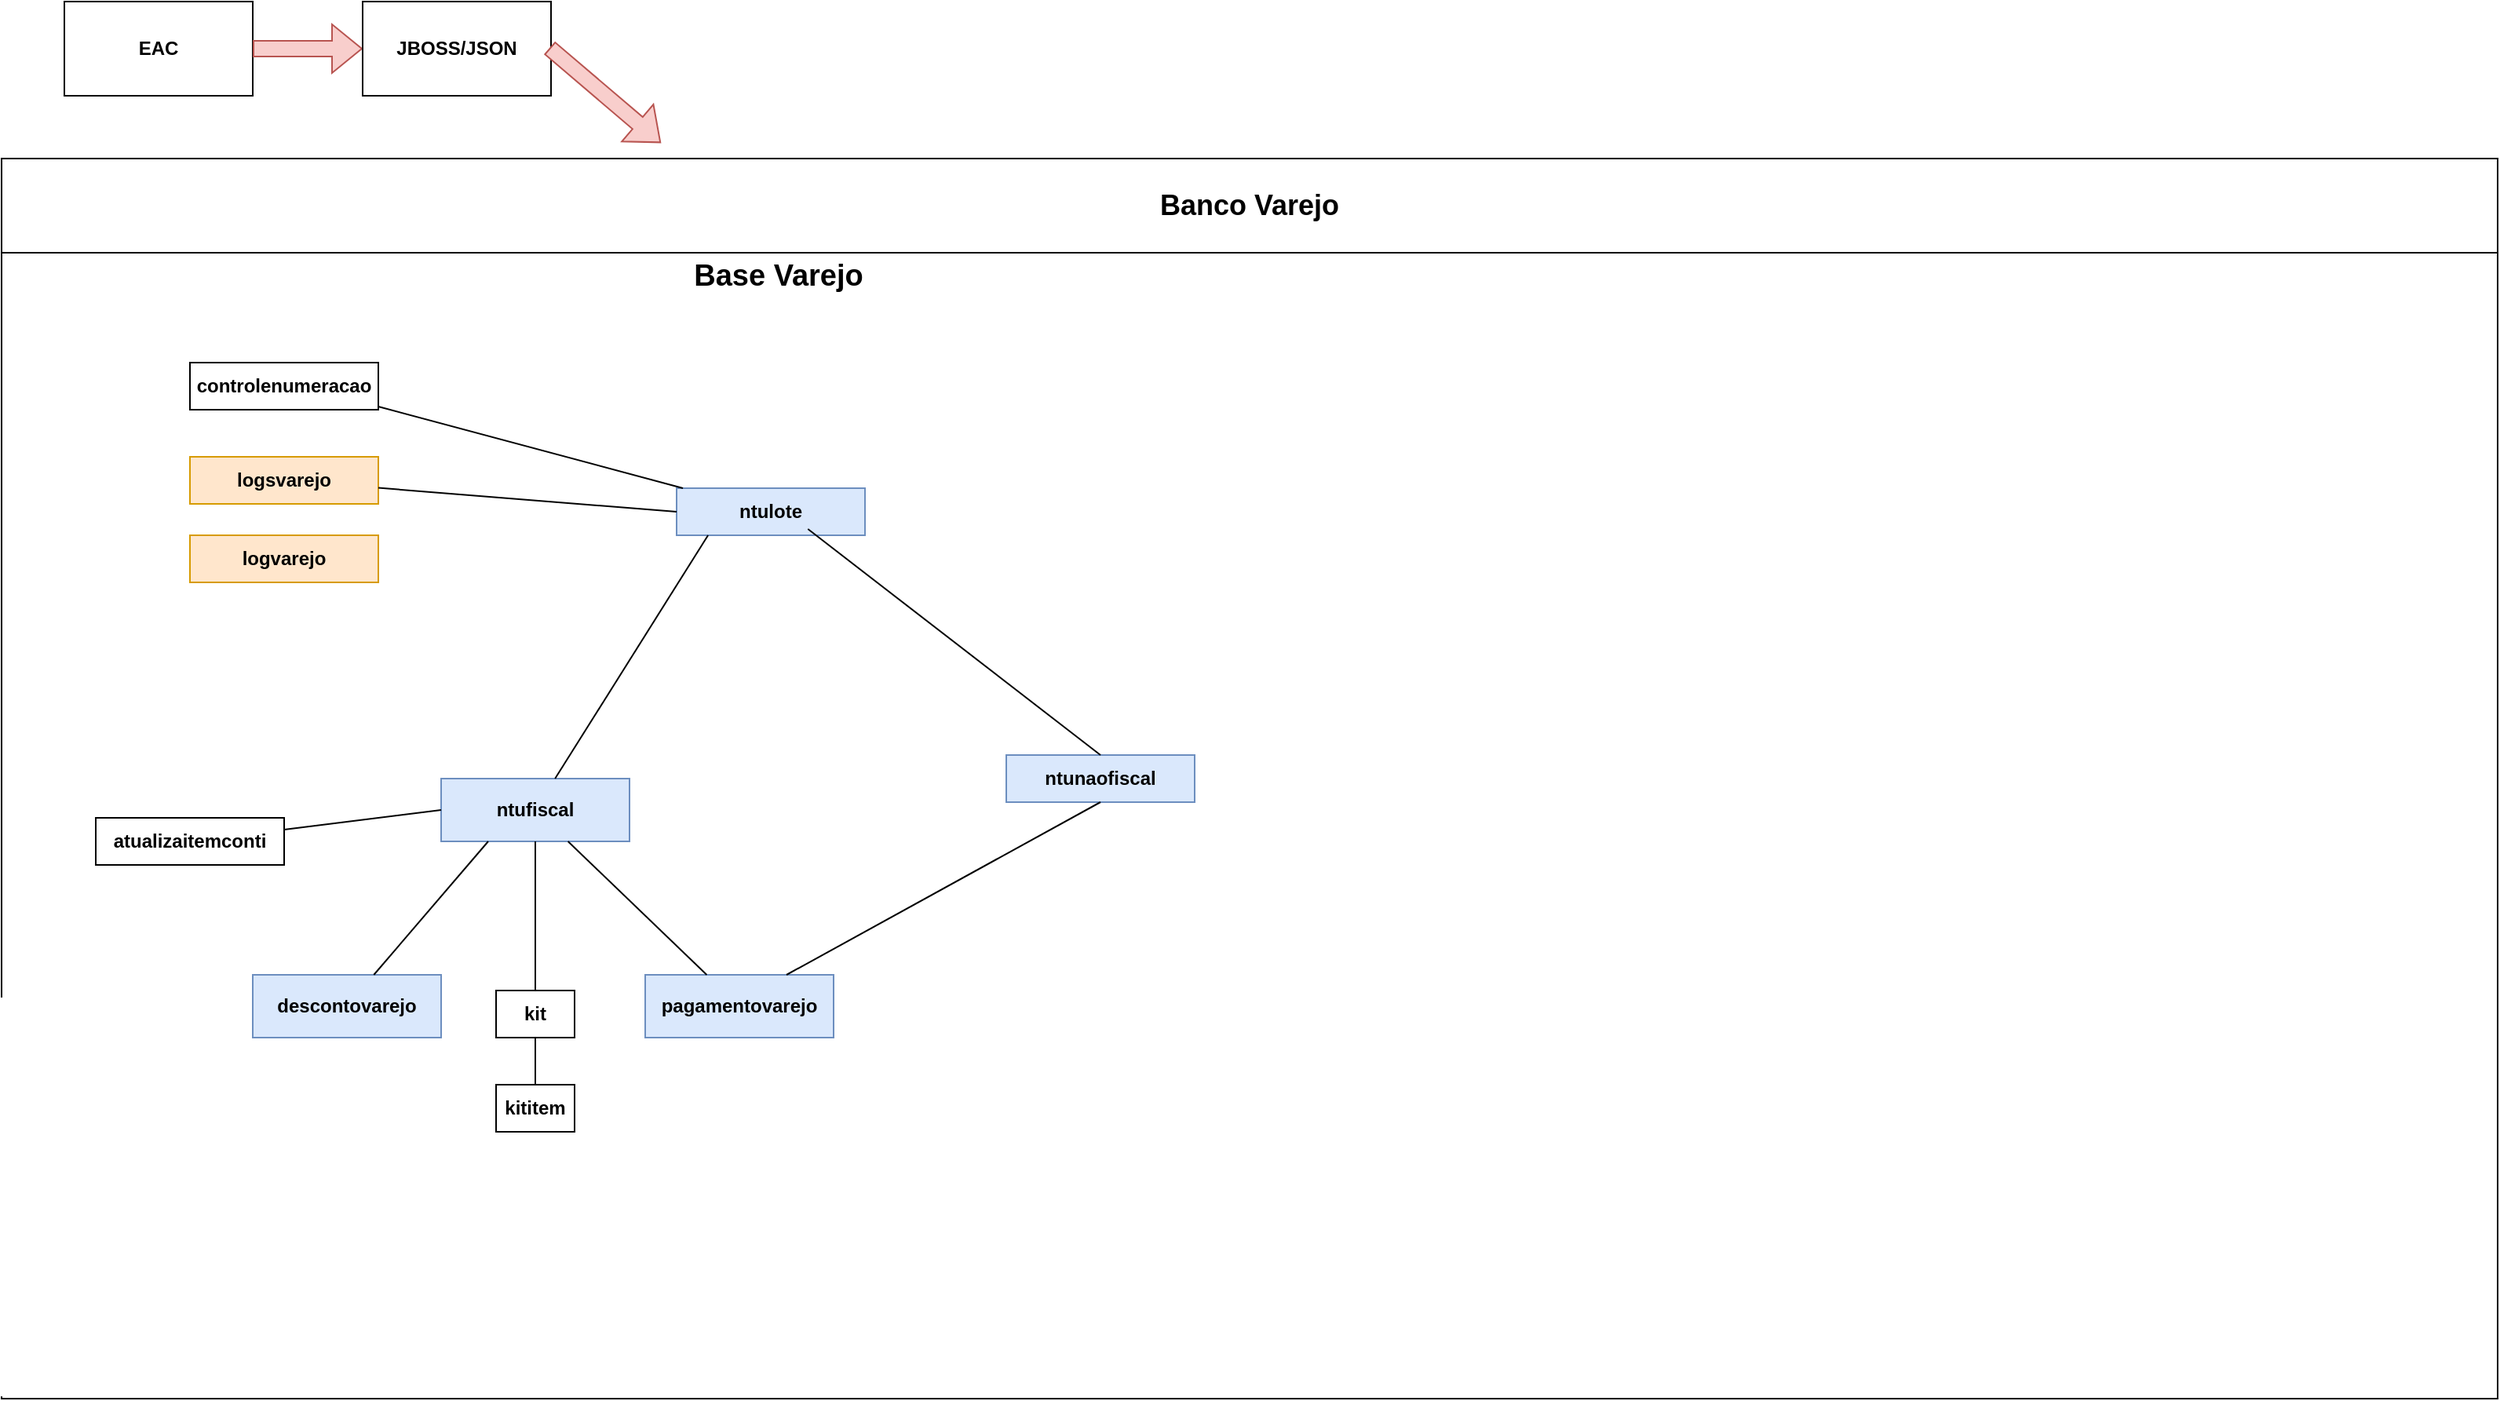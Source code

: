<mxfile version="24.8.3">
  <diagram name="Página-1" id="FDauyTZt1tEnSKzN2Nx_">
    <mxGraphModel dx="1489" dy="807" grid="1" gridSize="10" guides="1" tooltips="1" connect="1" arrows="1" fold="1" page="1" pageScale="1" pageWidth="827" pageHeight="1169" math="0" shadow="0">
      <root>
        <mxCell id="0" />
        <mxCell id="1" parent="0" />
        <mxCell id="ISaxsZZ3wChS0lHazxAm-1" value="&lt;b&gt;EAC&lt;/b&gt;" style="rounded=0;whiteSpace=wrap;html=1;" vertex="1" parent="1">
          <mxGeometry x="70" y="90" width="120" height="60" as="geometry" />
        </mxCell>
        <mxCell id="ISaxsZZ3wChS0lHazxAm-2" value="" style="shape=flexArrow;endArrow=classic;html=1;rounded=0;fillColor=#f8cecc;strokeColor=#b85450;" edge="1" parent="1">
          <mxGeometry width="50" height="50" relative="1" as="geometry">
            <mxPoint x="190" y="120" as="sourcePoint" />
            <mxPoint x="260" y="120" as="targetPoint" />
          </mxGeometry>
        </mxCell>
        <mxCell id="ISaxsZZ3wChS0lHazxAm-3" value="&lt;b&gt;JBOSS/JSON&lt;/b&gt;" style="rounded=0;whiteSpace=wrap;html=1;" vertex="1" parent="1">
          <mxGeometry x="260" y="90" width="120" height="60" as="geometry" />
        </mxCell>
        <mxCell id="ISaxsZZ3wChS0lHazxAm-4" value="" style="shape=flexArrow;endArrow=classic;html=1;rounded=0;fillColor=#f8cecc;strokeColor=#b85450;" edge="1" parent="1">
          <mxGeometry width="50" height="50" relative="1" as="geometry">
            <mxPoint x="379" y="119.5" as="sourcePoint" />
            <mxPoint x="450" y="180" as="targetPoint" />
          </mxGeometry>
        </mxCell>
        <mxCell id="ISaxsZZ3wChS0lHazxAm-5" value="" style="rounded=0;whiteSpace=wrap;html=1;" vertex="1" parent="1">
          <mxGeometry x="30" y="250" width="1590" height="730" as="geometry" />
        </mxCell>
        <mxCell id="ISaxsZZ3wChS0lHazxAm-6" value="&lt;b style=&quot;font-size: 18px;&quot;&gt;Banco Varejo&lt;/b&gt;" style="rounded=0;whiteSpace=wrap;html=1;fontSize=18;" vertex="1" parent="1">
          <mxGeometry x="30" y="190" width="1590" height="60" as="geometry" />
        </mxCell>
        <mxCell id="ISaxsZZ3wChS0lHazxAm-7" value="&lt;b&gt;Base Varejo&lt;/b&gt;" style="text;html=1;align=center;verticalAlign=middle;whiteSpace=wrap;rounded=0;fontSize=19;" vertex="1" parent="1">
          <mxGeometry x="470" y="250" width="110" height="30" as="geometry" />
        </mxCell>
        <mxCell id="ISaxsZZ3wChS0lHazxAm-8" value="&lt;b&gt;controlenumeracao&lt;/b&gt;" style="rounded=0;whiteSpace=wrap;html=1;" vertex="1" parent="1">
          <mxGeometry x="150" y="320" width="120" height="30" as="geometry" />
        </mxCell>
        <mxCell id="ISaxsZZ3wChS0lHazxAm-9" value="&lt;b&gt;logsvarejo&lt;/b&gt;" style="rounded=0;whiteSpace=wrap;html=1;fillColor=#ffe6cc;strokeColor=#d79b00;" vertex="1" parent="1">
          <mxGeometry x="150" y="380" width="120" height="30" as="geometry" />
        </mxCell>
        <mxCell id="ISaxsZZ3wChS0lHazxAm-10" value="&lt;b&gt;logvarejo&lt;/b&gt;" style="rounded=0;whiteSpace=wrap;html=1;fillColor=#ffe6cc;strokeColor=#d79b00;" vertex="1" parent="1">
          <mxGeometry x="150" y="430" width="120" height="30" as="geometry" />
        </mxCell>
        <mxCell id="ISaxsZZ3wChS0lHazxAm-11" value="&lt;b&gt;ntulote&lt;/b&gt;" style="rounded=0;whiteSpace=wrap;html=1;fillColor=#dae8fc;strokeColor=#6c8ebf;" vertex="1" parent="1">
          <mxGeometry x="460" y="400" width="120" height="30" as="geometry" />
        </mxCell>
        <mxCell id="ISaxsZZ3wChS0lHazxAm-12" value="" style="endArrow=none;html=1;rounded=0;exitX=0;exitY=0.5;exitDx=0;exitDy=0;" edge="1" parent="1" source="ISaxsZZ3wChS0lHazxAm-11" target="ISaxsZZ3wChS0lHazxAm-9">
          <mxGeometry width="50" height="50" relative="1" as="geometry">
            <mxPoint x="520" y="420" as="sourcePoint" />
            <mxPoint x="570" y="370" as="targetPoint" />
          </mxGeometry>
        </mxCell>
        <mxCell id="ISaxsZZ3wChS0lHazxAm-13" value="" style="endArrow=none;html=1;rounded=0;" edge="1" parent="1" source="ISaxsZZ3wChS0lHazxAm-11">
          <mxGeometry width="50" height="50" relative="1" as="geometry">
            <mxPoint x="460" y="340" as="sourcePoint" />
            <mxPoint x="270" y="348" as="targetPoint" />
          </mxGeometry>
        </mxCell>
        <mxCell id="ISaxsZZ3wChS0lHazxAm-14" value="&lt;b&gt;ntufiscal&lt;/b&gt;" style="rounded=0;whiteSpace=wrap;html=1;fillColor=#dae8fc;strokeColor=#6c8ebf;" vertex="1" parent="1">
          <mxGeometry x="310" y="585" width="120" height="40" as="geometry" />
        </mxCell>
        <mxCell id="ISaxsZZ3wChS0lHazxAm-15" value="" style="endArrow=none;html=1;rounded=0;exitX=0.167;exitY=1;exitDx=0;exitDy=0;exitPerimeter=0;" edge="1" parent="1" source="ISaxsZZ3wChS0lHazxAm-11" target="ISaxsZZ3wChS0lHazxAm-14">
          <mxGeometry width="50" height="50" relative="1" as="geometry">
            <mxPoint x="470" y="425" as="sourcePoint" />
            <mxPoint x="280" y="433" as="targetPoint" />
          </mxGeometry>
        </mxCell>
        <mxCell id="ISaxsZZ3wChS0lHazxAm-16" value="&lt;b&gt;atualizaitemconti&lt;/b&gt;" style="rounded=0;whiteSpace=wrap;html=1;" vertex="1" parent="1">
          <mxGeometry x="90" y="610" width="120" height="30" as="geometry" />
        </mxCell>
        <mxCell id="ISaxsZZ3wChS0lHazxAm-18" value="" style="endArrow=none;html=1;rounded=0;exitX=0;exitY=0.5;exitDx=0;exitDy=0;" edge="1" parent="1" source="ISaxsZZ3wChS0lHazxAm-14" target="ISaxsZZ3wChS0lHazxAm-16">
          <mxGeometry width="50" height="50" relative="1" as="geometry">
            <mxPoint x="320" y="600" as="sourcePoint" />
            <mxPoint x="130" y="585" as="targetPoint" />
          </mxGeometry>
        </mxCell>
        <mxCell id="ISaxsZZ3wChS0lHazxAm-19" value="&lt;b&gt;descontovarejo&lt;/b&gt;" style="rounded=0;whiteSpace=wrap;html=1;fillColor=#dae8fc;strokeColor=#6c8ebf;" vertex="1" parent="1">
          <mxGeometry x="190" y="710" width="120" height="40" as="geometry" />
        </mxCell>
        <mxCell id="ISaxsZZ3wChS0lHazxAm-20" value="" style="endArrow=none;html=1;rounded=0;exitX=0.25;exitY=1;exitDx=0;exitDy=0;" edge="1" parent="1" source="ISaxsZZ3wChS0lHazxAm-14" target="ISaxsZZ3wChS0lHazxAm-19">
          <mxGeometry width="50" height="50" relative="1" as="geometry">
            <mxPoint x="320" y="615" as="sourcePoint" />
            <mxPoint x="220" y="628" as="targetPoint" />
          </mxGeometry>
        </mxCell>
        <mxCell id="ISaxsZZ3wChS0lHazxAm-21" value="&lt;b&gt;kit&lt;/b&gt;" style="rounded=0;whiteSpace=wrap;html=1;" vertex="1" parent="1">
          <mxGeometry x="345" y="720" width="50" height="30" as="geometry" />
        </mxCell>
        <mxCell id="ISaxsZZ3wChS0lHazxAm-22" value="" style="endArrow=none;html=1;rounded=0;" edge="1" parent="1" source="ISaxsZZ3wChS0lHazxAm-14" target="ISaxsZZ3wChS0lHazxAm-21">
          <mxGeometry width="50" height="50" relative="1" as="geometry">
            <mxPoint x="350" y="635" as="sourcePoint" />
            <mxPoint x="277" y="720" as="targetPoint" />
          </mxGeometry>
        </mxCell>
        <mxCell id="ISaxsZZ3wChS0lHazxAm-23" value="&lt;b&gt;pagamentovarejo&lt;/b&gt;" style="rounded=0;whiteSpace=wrap;html=1;fillColor=#dae8fc;strokeColor=#6c8ebf;" vertex="1" parent="1">
          <mxGeometry x="440" y="710" width="120" height="40" as="geometry" />
        </mxCell>
        <mxCell id="ISaxsZZ3wChS0lHazxAm-24" value="" style="endArrow=none;html=1;rounded=0;" edge="1" parent="1" source="ISaxsZZ3wChS0lHazxAm-14" target="ISaxsZZ3wChS0lHazxAm-23">
          <mxGeometry width="50" height="50" relative="1" as="geometry">
            <mxPoint x="380" y="635" as="sourcePoint" />
            <mxPoint x="380" y="730" as="targetPoint" />
          </mxGeometry>
        </mxCell>
        <mxCell id="ISaxsZZ3wChS0lHazxAm-26" value="&lt;b&gt;kititem&lt;/b&gt;" style="rounded=0;whiteSpace=wrap;html=1;" vertex="1" parent="1">
          <mxGeometry x="345" y="780" width="50" height="30" as="geometry" />
        </mxCell>
        <mxCell id="ISaxsZZ3wChS0lHazxAm-27" value="" style="endArrow=none;html=1;rounded=0;exitX=0.5;exitY=1;exitDx=0;exitDy=0;" edge="1" parent="1" source="ISaxsZZ3wChS0lHazxAm-21" target="ISaxsZZ3wChS0lHazxAm-26">
          <mxGeometry width="50" height="50" relative="1" as="geometry">
            <mxPoint x="420" y="725" as="sourcePoint" />
            <mxPoint x="508" y="810" as="targetPoint" />
          </mxGeometry>
        </mxCell>
        <mxCell id="ISaxsZZ3wChS0lHazxAm-29" value="&lt;b&gt;ntunaofiscal&lt;/b&gt;" style="rounded=0;whiteSpace=wrap;html=1;fillColor=#dae8fc;strokeColor=#6c8ebf;" vertex="1" parent="1">
          <mxGeometry x="670" y="570" width="120" height="30" as="geometry" />
        </mxCell>
        <mxCell id="ISaxsZZ3wChS0lHazxAm-30" value="" style="endArrow=none;html=1;rounded=0;exitX=0.697;exitY=0.867;exitDx=0;exitDy=0;exitPerimeter=0;entryX=0.5;entryY=0;entryDx=0;entryDy=0;" edge="1" parent="1" source="ISaxsZZ3wChS0lHazxAm-11" target="ISaxsZZ3wChS0lHazxAm-29">
          <mxGeometry width="50" height="50" relative="1" as="geometry">
            <mxPoint x="490" y="440" as="sourcePoint" />
            <mxPoint x="393" y="595" as="targetPoint" />
          </mxGeometry>
        </mxCell>
        <mxCell id="ISaxsZZ3wChS0lHazxAm-31" value="" style="endArrow=none;html=1;rounded=0;exitX=0.5;exitY=1;exitDx=0;exitDy=0;entryX=0.75;entryY=0;entryDx=0;entryDy=0;" edge="1" parent="1" source="ISaxsZZ3wChS0lHazxAm-29" target="ISaxsZZ3wChS0lHazxAm-23">
          <mxGeometry width="50" height="50" relative="1" as="geometry">
            <mxPoint x="401" y="635" as="sourcePoint" />
            <mxPoint x="489" y="720" as="targetPoint" />
          </mxGeometry>
        </mxCell>
      </root>
    </mxGraphModel>
  </diagram>
</mxfile>
